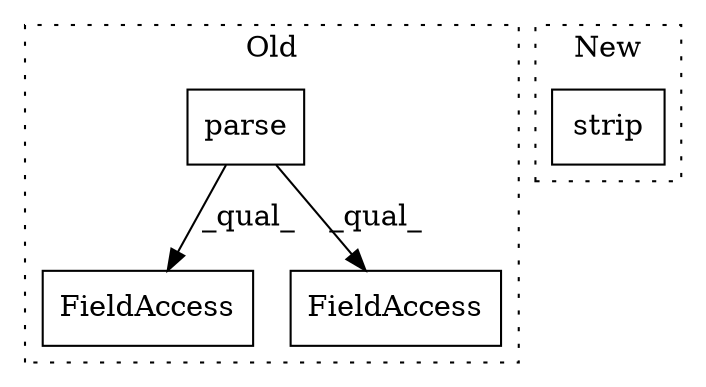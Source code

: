 digraph G {
subgraph cluster0 {
1 [label="parse" a="32" s="4069,4076" l="6,1" shape="box"];
3 [label="FieldAccess" a="22" s="4268" l="46" shape="box"];
4 [label="FieldAccess" a="22" s="4369" l="60" shape="box"];
label = "Old";
style="dotted";
}
subgraph cluster1 {
2 [label="strip" a="32" s="4014" l="7" shape="box"];
label = "New";
style="dotted";
}
1 -> 3 [label="_qual_"];
1 -> 4 [label="_qual_"];
}